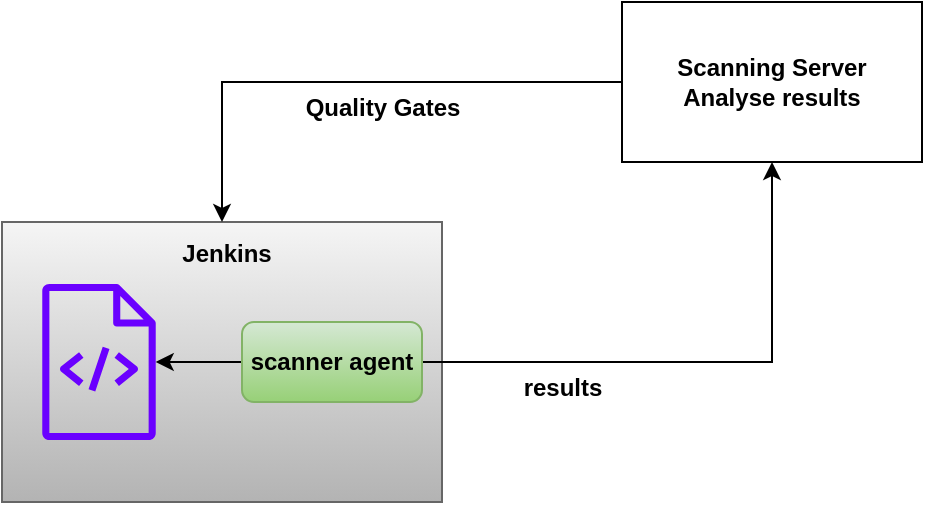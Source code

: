 <mxfile version="28.1.0">
  <diagram name="Page-1" id="MVXc20_D-z_lwvVZRDvm">
    <mxGraphModel dx="872" dy="431" grid="1" gridSize="10" guides="1" tooltips="1" connect="1" arrows="1" fold="1" page="1" pageScale="1" pageWidth="850" pageHeight="1100" math="0" shadow="0">
      <root>
        <mxCell id="0" />
        <mxCell id="1" parent="0" />
        <mxCell id="ZkdDO6waioAA_YHFzviO-1" value="" style="rounded=0;whiteSpace=wrap;html=1;fillColor=#f5f5f5;gradientColor=#b3b3b3;strokeColor=#666666;" vertex="1" parent="1">
          <mxGeometry x="130" y="150" width="220" height="140" as="geometry" />
        </mxCell>
        <mxCell id="ZkdDO6waioAA_YHFzviO-2" value="" style="sketch=0;outlineConnect=0;fillColor=#6a00ff;strokeColor=#3700CC;dashed=0;verticalLabelPosition=bottom;verticalAlign=top;align=center;html=1;fontSize=12;fontStyle=0;aspect=fixed;pointerEvents=1;shape=mxgraph.aws4.source_code;fontColor=#ffffff;" vertex="1" parent="1">
          <mxGeometry x="150" y="181" width="57" height="78" as="geometry" />
        </mxCell>
        <mxCell id="ZkdDO6waioAA_YHFzviO-4" style="edgeStyle=orthogonalEdgeStyle;rounded=0;orthogonalLoop=1;jettySize=auto;html=1;" edge="1" parent="1" source="ZkdDO6waioAA_YHFzviO-3" target="ZkdDO6waioAA_YHFzviO-2">
          <mxGeometry relative="1" as="geometry" />
        </mxCell>
        <mxCell id="ZkdDO6waioAA_YHFzviO-6" style="edgeStyle=orthogonalEdgeStyle;rounded=0;orthogonalLoop=1;jettySize=auto;html=1;entryX=0.5;entryY=1;entryDx=0;entryDy=0;" edge="1" parent="1" source="ZkdDO6waioAA_YHFzviO-3" target="ZkdDO6waioAA_YHFzviO-5">
          <mxGeometry relative="1" as="geometry" />
        </mxCell>
        <mxCell id="ZkdDO6waioAA_YHFzviO-3" value="&lt;b&gt;scanner agent&lt;/b&gt;" style="rounded=1;whiteSpace=wrap;html=1;fillColor=#d5e8d4;gradientColor=#97d077;strokeColor=#82b366;" vertex="1" parent="1">
          <mxGeometry x="250" y="200" width="90" height="40" as="geometry" />
        </mxCell>
        <mxCell id="ZkdDO6waioAA_YHFzviO-8" style="edgeStyle=orthogonalEdgeStyle;rounded=0;orthogonalLoop=1;jettySize=auto;html=1;entryX=0.5;entryY=0;entryDx=0;entryDy=0;" edge="1" parent="1" source="ZkdDO6waioAA_YHFzviO-5" target="ZkdDO6waioAA_YHFzviO-1">
          <mxGeometry relative="1" as="geometry" />
        </mxCell>
        <mxCell id="ZkdDO6waioAA_YHFzviO-5" value="&lt;b&gt;Scanning Server&lt;/b&gt;&lt;div&gt;&lt;b&gt;Analyse results&lt;/b&gt;&lt;/div&gt;" style="rounded=0;whiteSpace=wrap;html=1;" vertex="1" parent="1">
          <mxGeometry x="440" y="40" width="150" height="80" as="geometry" />
        </mxCell>
        <mxCell id="ZkdDO6waioAA_YHFzviO-7" value="&lt;b&gt;results&lt;/b&gt;" style="text;html=1;align=center;verticalAlign=middle;resizable=0;points=[];autosize=1;strokeColor=none;fillColor=none;" vertex="1" parent="1">
          <mxGeometry x="380" y="218" width="60" height="30" as="geometry" />
        </mxCell>
        <mxCell id="ZkdDO6waioAA_YHFzviO-9" value="&lt;b&gt;Jenkins&lt;/b&gt;" style="text;html=1;align=center;verticalAlign=middle;resizable=0;points=[];autosize=1;strokeColor=none;fillColor=none;" vertex="1" parent="1">
          <mxGeometry x="207" y="151" width="70" height="30" as="geometry" />
        </mxCell>
        <mxCell id="ZkdDO6waioAA_YHFzviO-10" value="&lt;b&gt;Quality Gates&lt;/b&gt;" style="text;html=1;align=center;verticalAlign=middle;resizable=0;points=[];autosize=1;strokeColor=none;fillColor=none;" vertex="1" parent="1">
          <mxGeometry x="270" y="78" width="100" height="30" as="geometry" />
        </mxCell>
      </root>
    </mxGraphModel>
  </diagram>
</mxfile>
